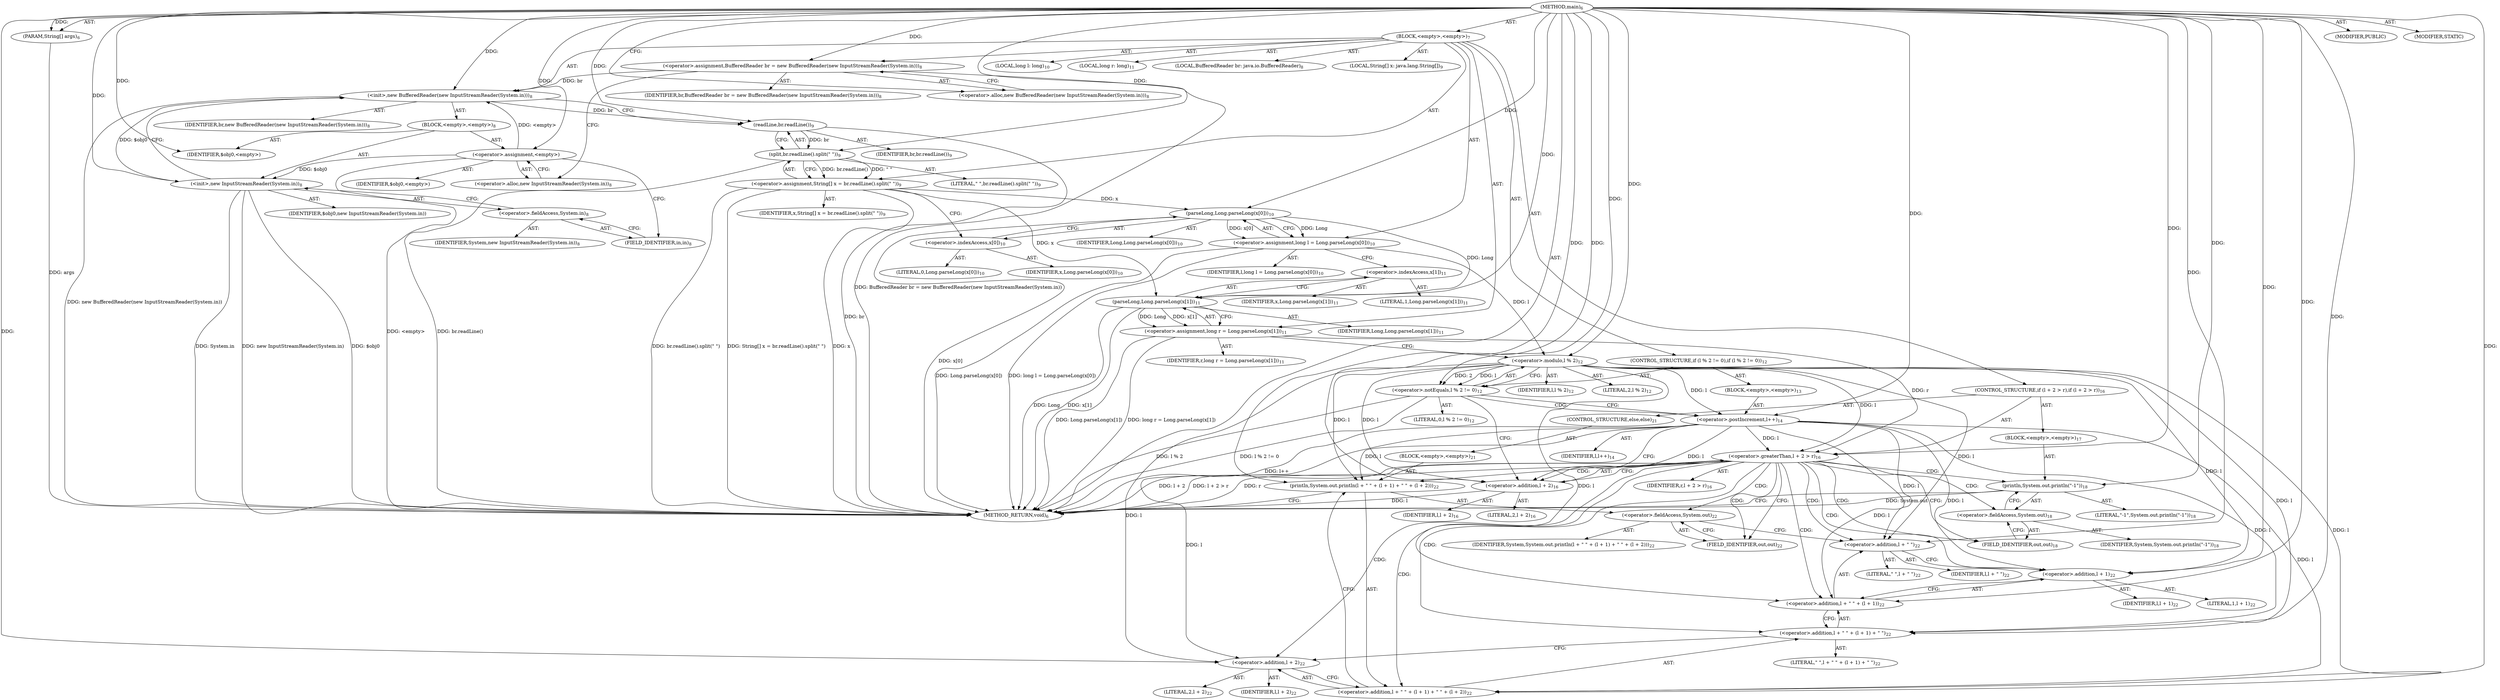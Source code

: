 digraph "main" {  
"19" [label = <(METHOD,main)<SUB>6</SUB>> ]
"20" [label = <(PARAM,String[] args)<SUB>6</SUB>> ]
"21" [label = <(BLOCK,&lt;empty&gt;,&lt;empty&gt;)<SUB>7</SUB>> ]
"4" [label = <(LOCAL,BufferedReader br: java.io.BufferedReader)<SUB>8</SUB>> ]
"22" [label = <(&lt;operator&gt;.assignment,BufferedReader br = new BufferedReader(new InputStreamReader(System.in)))<SUB>8</SUB>> ]
"23" [label = <(IDENTIFIER,br,BufferedReader br = new BufferedReader(new InputStreamReader(System.in)))<SUB>8</SUB>> ]
"24" [label = <(&lt;operator&gt;.alloc,new BufferedReader(new InputStreamReader(System.in)))<SUB>8</SUB>> ]
"25" [label = <(&lt;init&gt;,new BufferedReader(new InputStreamReader(System.in)))<SUB>8</SUB>> ]
"3" [label = <(IDENTIFIER,br,new BufferedReader(new InputStreamReader(System.in)))<SUB>8</SUB>> ]
"26" [label = <(BLOCK,&lt;empty&gt;,&lt;empty&gt;)<SUB>8</SUB>> ]
"27" [label = <(&lt;operator&gt;.assignment,&lt;empty&gt;)> ]
"28" [label = <(IDENTIFIER,$obj0,&lt;empty&gt;)> ]
"29" [label = <(&lt;operator&gt;.alloc,new InputStreamReader(System.in))<SUB>8</SUB>> ]
"30" [label = <(&lt;init&gt;,new InputStreamReader(System.in))<SUB>8</SUB>> ]
"31" [label = <(IDENTIFIER,$obj0,new InputStreamReader(System.in))> ]
"32" [label = <(&lt;operator&gt;.fieldAccess,System.in)<SUB>8</SUB>> ]
"33" [label = <(IDENTIFIER,System,new InputStreamReader(System.in))<SUB>8</SUB>> ]
"34" [label = <(FIELD_IDENTIFIER,in,in)<SUB>8</SUB>> ]
"35" [label = <(IDENTIFIER,$obj0,&lt;empty&gt;)> ]
"36" [label = <(LOCAL,String[] x: java.lang.String[])<SUB>9</SUB>> ]
"37" [label = <(&lt;operator&gt;.assignment,String[] x = br.readLine().split(&quot; &quot;))<SUB>9</SUB>> ]
"38" [label = <(IDENTIFIER,x,String[] x = br.readLine().split(&quot; &quot;))<SUB>9</SUB>> ]
"39" [label = <(split,br.readLine().split(&quot; &quot;))<SUB>9</SUB>> ]
"40" [label = <(readLine,br.readLine())<SUB>9</SUB>> ]
"41" [label = <(IDENTIFIER,br,br.readLine())<SUB>9</SUB>> ]
"42" [label = <(LITERAL,&quot; &quot;,br.readLine().split(&quot; &quot;))<SUB>9</SUB>> ]
"43" [label = <(LOCAL,long l: long)<SUB>10</SUB>> ]
"44" [label = <(&lt;operator&gt;.assignment,long l = Long.parseLong(x[0]))<SUB>10</SUB>> ]
"45" [label = <(IDENTIFIER,l,long l = Long.parseLong(x[0]))<SUB>10</SUB>> ]
"46" [label = <(parseLong,Long.parseLong(x[0]))<SUB>10</SUB>> ]
"47" [label = <(IDENTIFIER,Long,Long.parseLong(x[0]))<SUB>10</SUB>> ]
"48" [label = <(&lt;operator&gt;.indexAccess,x[0])<SUB>10</SUB>> ]
"49" [label = <(IDENTIFIER,x,Long.parseLong(x[0]))<SUB>10</SUB>> ]
"50" [label = <(LITERAL,0,Long.parseLong(x[0]))<SUB>10</SUB>> ]
"51" [label = <(LOCAL,long r: long)<SUB>11</SUB>> ]
"52" [label = <(&lt;operator&gt;.assignment,long r = Long.parseLong(x[1]))<SUB>11</SUB>> ]
"53" [label = <(IDENTIFIER,r,long r = Long.parseLong(x[1]))<SUB>11</SUB>> ]
"54" [label = <(parseLong,Long.parseLong(x[1]))<SUB>11</SUB>> ]
"55" [label = <(IDENTIFIER,Long,Long.parseLong(x[1]))<SUB>11</SUB>> ]
"56" [label = <(&lt;operator&gt;.indexAccess,x[1])<SUB>11</SUB>> ]
"57" [label = <(IDENTIFIER,x,Long.parseLong(x[1]))<SUB>11</SUB>> ]
"58" [label = <(LITERAL,1,Long.parseLong(x[1]))<SUB>11</SUB>> ]
"59" [label = <(CONTROL_STRUCTURE,if (l % 2 != 0),if (l % 2 != 0))<SUB>12</SUB>> ]
"60" [label = <(&lt;operator&gt;.notEquals,l % 2 != 0)<SUB>12</SUB>> ]
"61" [label = <(&lt;operator&gt;.modulo,l % 2)<SUB>12</SUB>> ]
"62" [label = <(IDENTIFIER,l,l % 2)<SUB>12</SUB>> ]
"63" [label = <(LITERAL,2,l % 2)<SUB>12</SUB>> ]
"64" [label = <(LITERAL,0,l % 2 != 0)<SUB>12</SUB>> ]
"65" [label = <(BLOCK,&lt;empty&gt;,&lt;empty&gt;)<SUB>13</SUB>> ]
"66" [label = <(&lt;operator&gt;.postIncrement,l++)<SUB>14</SUB>> ]
"67" [label = <(IDENTIFIER,l,l++)<SUB>14</SUB>> ]
"68" [label = <(CONTROL_STRUCTURE,if (l + 2 &gt; r),if (l + 2 &gt; r))<SUB>16</SUB>> ]
"69" [label = <(&lt;operator&gt;.greaterThan,l + 2 &gt; r)<SUB>16</SUB>> ]
"70" [label = <(&lt;operator&gt;.addition,l + 2)<SUB>16</SUB>> ]
"71" [label = <(IDENTIFIER,l,l + 2)<SUB>16</SUB>> ]
"72" [label = <(LITERAL,2,l + 2)<SUB>16</SUB>> ]
"73" [label = <(IDENTIFIER,r,l + 2 &gt; r)<SUB>16</SUB>> ]
"74" [label = <(BLOCK,&lt;empty&gt;,&lt;empty&gt;)<SUB>17</SUB>> ]
"75" [label = <(println,System.out.println(&quot;-1&quot;))<SUB>18</SUB>> ]
"76" [label = <(&lt;operator&gt;.fieldAccess,System.out)<SUB>18</SUB>> ]
"77" [label = <(IDENTIFIER,System,System.out.println(&quot;-1&quot;))<SUB>18</SUB>> ]
"78" [label = <(FIELD_IDENTIFIER,out,out)<SUB>18</SUB>> ]
"79" [label = <(LITERAL,&quot;-1&quot;,System.out.println(&quot;-1&quot;))<SUB>18</SUB>> ]
"80" [label = <(CONTROL_STRUCTURE,else,else)<SUB>21</SUB>> ]
"81" [label = <(BLOCK,&lt;empty&gt;,&lt;empty&gt;)<SUB>21</SUB>> ]
"82" [label = <(println,System.out.println(l + &quot; &quot; + (l + 1) + &quot; &quot; + (l + 2)))<SUB>22</SUB>> ]
"83" [label = <(&lt;operator&gt;.fieldAccess,System.out)<SUB>22</SUB>> ]
"84" [label = <(IDENTIFIER,System,System.out.println(l + &quot; &quot; + (l + 1) + &quot; &quot; + (l + 2)))<SUB>22</SUB>> ]
"85" [label = <(FIELD_IDENTIFIER,out,out)<SUB>22</SUB>> ]
"86" [label = <(&lt;operator&gt;.addition,l + &quot; &quot; + (l + 1) + &quot; &quot; + (l + 2))<SUB>22</SUB>> ]
"87" [label = <(&lt;operator&gt;.addition,l + &quot; &quot; + (l + 1) + &quot; &quot;)<SUB>22</SUB>> ]
"88" [label = <(&lt;operator&gt;.addition,l + &quot; &quot; + (l + 1))<SUB>22</SUB>> ]
"89" [label = <(&lt;operator&gt;.addition,l + &quot; &quot;)<SUB>22</SUB>> ]
"90" [label = <(IDENTIFIER,l,l + &quot; &quot;)<SUB>22</SUB>> ]
"91" [label = <(LITERAL,&quot; &quot;,l + &quot; &quot;)<SUB>22</SUB>> ]
"92" [label = <(&lt;operator&gt;.addition,l + 1)<SUB>22</SUB>> ]
"93" [label = <(IDENTIFIER,l,l + 1)<SUB>22</SUB>> ]
"94" [label = <(LITERAL,1,l + 1)<SUB>22</SUB>> ]
"95" [label = <(LITERAL,&quot; &quot;,l + &quot; &quot; + (l + 1) + &quot; &quot;)<SUB>22</SUB>> ]
"96" [label = <(&lt;operator&gt;.addition,l + 2)<SUB>22</SUB>> ]
"97" [label = <(IDENTIFIER,l,l + 2)<SUB>22</SUB>> ]
"98" [label = <(LITERAL,2,l + 2)<SUB>22</SUB>> ]
"99" [label = <(MODIFIER,PUBLIC)> ]
"100" [label = <(MODIFIER,STATIC)> ]
"101" [label = <(METHOD_RETURN,void)<SUB>6</SUB>> ]
  "19" -> "20"  [ label = "AST: "] 
  "19" -> "21"  [ label = "AST: "] 
  "19" -> "99"  [ label = "AST: "] 
  "19" -> "100"  [ label = "AST: "] 
  "19" -> "101"  [ label = "AST: "] 
  "21" -> "4"  [ label = "AST: "] 
  "21" -> "22"  [ label = "AST: "] 
  "21" -> "25"  [ label = "AST: "] 
  "21" -> "36"  [ label = "AST: "] 
  "21" -> "37"  [ label = "AST: "] 
  "21" -> "43"  [ label = "AST: "] 
  "21" -> "44"  [ label = "AST: "] 
  "21" -> "51"  [ label = "AST: "] 
  "21" -> "52"  [ label = "AST: "] 
  "21" -> "59"  [ label = "AST: "] 
  "21" -> "68"  [ label = "AST: "] 
  "22" -> "23"  [ label = "AST: "] 
  "22" -> "24"  [ label = "AST: "] 
  "25" -> "3"  [ label = "AST: "] 
  "25" -> "26"  [ label = "AST: "] 
  "26" -> "27"  [ label = "AST: "] 
  "26" -> "30"  [ label = "AST: "] 
  "26" -> "35"  [ label = "AST: "] 
  "27" -> "28"  [ label = "AST: "] 
  "27" -> "29"  [ label = "AST: "] 
  "30" -> "31"  [ label = "AST: "] 
  "30" -> "32"  [ label = "AST: "] 
  "32" -> "33"  [ label = "AST: "] 
  "32" -> "34"  [ label = "AST: "] 
  "37" -> "38"  [ label = "AST: "] 
  "37" -> "39"  [ label = "AST: "] 
  "39" -> "40"  [ label = "AST: "] 
  "39" -> "42"  [ label = "AST: "] 
  "40" -> "41"  [ label = "AST: "] 
  "44" -> "45"  [ label = "AST: "] 
  "44" -> "46"  [ label = "AST: "] 
  "46" -> "47"  [ label = "AST: "] 
  "46" -> "48"  [ label = "AST: "] 
  "48" -> "49"  [ label = "AST: "] 
  "48" -> "50"  [ label = "AST: "] 
  "52" -> "53"  [ label = "AST: "] 
  "52" -> "54"  [ label = "AST: "] 
  "54" -> "55"  [ label = "AST: "] 
  "54" -> "56"  [ label = "AST: "] 
  "56" -> "57"  [ label = "AST: "] 
  "56" -> "58"  [ label = "AST: "] 
  "59" -> "60"  [ label = "AST: "] 
  "59" -> "65"  [ label = "AST: "] 
  "60" -> "61"  [ label = "AST: "] 
  "60" -> "64"  [ label = "AST: "] 
  "61" -> "62"  [ label = "AST: "] 
  "61" -> "63"  [ label = "AST: "] 
  "65" -> "66"  [ label = "AST: "] 
  "66" -> "67"  [ label = "AST: "] 
  "68" -> "69"  [ label = "AST: "] 
  "68" -> "74"  [ label = "AST: "] 
  "68" -> "80"  [ label = "AST: "] 
  "69" -> "70"  [ label = "AST: "] 
  "69" -> "73"  [ label = "AST: "] 
  "70" -> "71"  [ label = "AST: "] 
  "70" -> "72"  [ label = "AST: "] 
  "74" -> "75"  [ label = "AST: "] 
  "75" -> "76"  [ label = "AST: "] 
  "75" -> "79"  [ label = "AST: "] 
  "76" -> "77"  [ label = "AST: "] 
  "76" -> "78"  [ label = "AST: "] 
  "80" -> "81"  [ label = "AST: "] 
  "81" -> "82"  [ label = "AST: "] 
  "82" -> "83"  [ label = "AST: "] 
  "82" -> "86"  [ label = "AST: "] 
  "83" -> "84"  [ label = "AST: "] 
  "83" -> "85"  [ label = "AST: "] 
  "86" -> "87"  [ label = "AST: "] 
  "86" -> "96"  [ label = "AST: "] 
  "87" -> "88"  [ label = "AST: "] 
  "87" -> "95"  [ label = "AST: "] 
  "88" -> "89"  [ label = "AST: "] 
  "88" -> "92"  [ label = "AST: "] 
  "89" -> "90"  [ label = "AST: "] 
  "89" -> "91"  [ label = "AST: "] 
  "92" -> "93"  [ label = "AST: "] 
  "92" -> "94"  [ label = "AST: "] 
  "96" -> "97"  [ label = "AST: "] 
  "96" -> "98"  [ label = "AST: "] 
  "22" -> "29"  [ label = "CFG: "] 
  "25" -> "40"  [ label = "CFG: "] 
  "37" -> "48"  [ label = "CFG: "] 
  "44" -> "56"  [ label = "CFG: "] 
  "52" -> "61"  [ label = "CFG: "] 
  "24" -> "22"  [ label = "CFG: "] 
  "39" -> "37"  [ label = "CFG: "] 
  "46" -> "44"  [ label = "CFG: "] 
  "54" -> "52"  [ label = "CFG: "] 
  "60" -> "66"  [ label = "CFG: "] 
  "60" -> "70"  [ label = "CFG: "] 
  "69" -> "78"  [ label = "CFG: "] 
  "69" -> "85"  [ label = "CFG: "] 
  "27" -> "34"  [ label = "CFG: "] 
  "30" -> "25"  [ label = "CFG: "] 
  "40" -> "39"  [ label = "CFG: "] 
  "48" -> "46"  [ label = "CFG: "] 
  "56" -> "54"  [ label = "CFG: "] 
  "61" -> "60"  [ label = "CFG: "] 
  "66" -> "70"  [ label = "CFG: "] 
  "70" -> "69"  [ label = "CFG: "] 
  "75" -> "101"  [ label = "CFG: "] 
  "29" -> "27"  [ label = "CFG: "] 
  "32" -> "30"  [ label = "CFG: "] 
  "76" -> "75"  [ label = "CFG: "] 
  "82" -> "101"  [ label = "CFG: "] 
  "34" -> "32"  [ label = "CFG: "] 
  "78" -> "76"  [ label = "CFG: "] 
  "83" -> "89"  [ label = "CFG: "] 
  "86" -> "82"  [ label = "CFG: "] 
  "85" -> "83"  [ label = "CFG: "] 
  "87" -> "96"  [ label = "CFG: "] 
  "96" -> "86"  [ label = "CFG: "] 
  "88" -> "87"  [ label = "CFG: "] 
  "89" -> "92"  [ label = "CFG: "] 
  "92" -> "88"  [ label = "CFG: "] 
  "19" -> "24"  [ label = "CFG: "] 
  "20" -> "101"  [ label = "DDG: args"] 
  "22" -> "101"  [ label = "DDG: BufferedReader br = new BufferedReader(new InputStreamReader(System.in))"] 
  "27" -> "101"  [ label = "DDG: &lt;empty&gt;"] 
  "30" -> "101"  [ label = "DDG: $obj0"] 
  "30" -> "101"  [ label = "DDG: System.in"] 
  "30" -> "101"  [ label = "DDG: new InputStreamReader(System.in)"] 
  "25" -> "101"  [ label = "DDG: new BufferedReader(new InputStreamReader(System.in))"] 
  "37" -> "101"  [ label = "DDG: x"] 
  "40" -> "101"  [ label = "DDG: br"] 
  "39" -> "101"  [ label = "DDG: br.readLine()"] 
  "37" -> "101"  [ label = "DDG: br.readLine().split(&quot; &quot;)"] 
  "37" -> "101"  [ label = "DDG: String[] x = br.readLine().split(&quot; &quot;)"] 
  "46" -> "101"  [ label = "DDG: x[0]"] 
  "44" -> "101"  [ label = "DDG: Long.parseLong(x[0])"] 
  "44" -> "101"  [ label = "DDG: long l = Long.parseLong(x[0])"] 
  "54" -> "101"  [ label = "DDG: Long"] 
  "54" -> "101"  [ label = "DDG: x[1]"] 
  "52" -> "101"  [ label = "DDG: Long.parseLong(x[1])"] 
  "52" -> "101"  [ label = "DDG: long r = Long.parseLong(x[1])"] 
  "60" -> "101"  [ label = "DDG: l % 2"] 
  "60" -> "101"  [ label = "DDG: l % 2 != 0"] 
  "66" -> "101"  [ label = "DDG: l++"] 
  "70" -> "101"  [ label = "DDG: l"] 
  "69" -> "101"  [ label = "DDG: l + 2"] 
  "69" -> "101"  [ label = "DDG: r"] 
  "69" -> "101"  [ label = "DDG: l + 2 &gt; r"] 
  "75" -> "101"  [ label = "DDG: System.out"] 
  "19" -> "20"  [ label = "DDG: "] 
  "19" -> "22"  [ label = "DDG: "] 
  "39" -> "37"  [ label = "DDG: br.readLine()"] 
  "39" -> "37"  [ label = "DDG: &quot; &quot;"] 
  "46" -> "44"  [ label = "DDG: Long"] 
  "46" -> "44"  [ label = "DDG: x[0]"] 
  "54" -> "52"  [ label = "DDG: Long"] 
  "54" -> "52"  [ label = "DDG: x[1]"] 
  "22" -> "25"  [ label = "DDG: br"] 
  "19" -> "25"  [ label = "DDG: "] 
  "27" -> "25"  [ label = "DDG: &lt;empty&gt;"] 
  "30" -> "25"  [ label = "DDG: $obj0"] 
  "19" -> "27"  [ label = "DDG: "] 
  "19" -> "35"  [ label = "DDG: "] 
  "40" -> "39"  [ label = "DDG: br"] 
  "19" -> "39"  [ label = "DDG: "] 
  "19" -> "46"  [ label = "DDG: "] 
  "37" -> "46"  [ label = "DDG: x"] 
  "46" -> "54"  [ label = "DDG: Long"] 
  "19" -> "54"  [ label = "DDG: "] 
  "37" -> "54"  [ label = "DDG: x"] 
  "61" -> "60"  [ label = "DDG: l"] 
  "61" -> "60"  [ label = "DDG: 2"] 
  "19" -> "60"  [ label = "DDG: "] 
  "61" -> "69"  [ label = "DDG: l"] 
  "66" -> "69"  [ label = "DDG: l"] 
  "19" -> "69"  [ label = "DDG: "] 
  "52" -> "69"  [ label = "DDG: r"] 
  "27" -> "30"  [ label = "DDG: $obj0"] 
  "19" -> "30"  [ label = "DDG: "] 
  "25" -> "40"  [ label = "DDG: br"] 
  "19" -> "40"  [ label = "DDG: "] 
  "44" -> "61"  [ label = "DDG: l"] 
  "19" -> "61"  [ label = "DDG: "] 
  "61" -> "66"  [ label = "DDG: l"] 
  "19" -> "66"  [ label = "DDG: "] 
  "61" -> "70"  [ label = "DDG: l"] 
  "66" -> "70"  [ label = "DDG: l"] 
  "19" -> "70"  [ label = "DDG: "] 
  "19" -> "75"  [ label = "DDG: "] 
  "19" -> "82"  [ label = "DDG: "] 
  "61" -> "82"  [ label = "DDG: l"] 
  "66" -> "82"  [ label = "DDG: l"] 
  "19" -> "86"  [ label = "DDG: "] 
  "61" -> "86"  [ label = "DDG: l"] 
  "66" -> "86"  [ label = "DDG: l"] 
  "19" -> "87"  [ label = "DDG: "] 
  "61" -> "87"  [ label = "DDG: l"] 
  "66" -> "87"  [ label = "DDG: l"] 
  "19" -> "96"  [ label = "DDG: "] 
  "61" -> "96"  [ label = "DDG: l"] 
  "66" -> "96"  [ label = "DDG: l"] 
  "19" -> "88"  [ label = "DDG: "] 
  "61" -> "88"  [ label = "DDG: l"] 
  "66" -> "88"  [ label = "DDG: l"] 
  "19" -> "89"  [ label = "DDG: "] 
  "61" -> "89"  [ label = "DDG: l"] 
  "66" -> "89"  [ label = "DDG: l"] 
  "19" -> "92"  [ label = "DDG: "] 
  "61" -> "92"  [ label = "DDG: l"] 
  "66" -> "92"  [ label = "DDG: l"] 
  "60" -> "66"  [ label = "CDG: "] 
  "69" -> "96"  [ label = "CDG: "] 
  "69" -> "83"  [ label = "CDG: "] 
  "69" -> "89"  [ label = "CDG: "] 
  "69" -> "75"  [ label = "CDG: "] 
  "69" -> "85"  [ label = "CDG: "] 
  "69" -> "88"  [ label = "CDG: "] 
  "69" -> "92"  [ label = "CDG: "] 
  "69" -> "76"  [ label = "CDG: "] 
  "69" -> "87"  [ label = "CDG: "] 
  "69" -> "82"  [ label = "CDG: "] 
  "69" -> "78"  [ label = "CDG: "] 
  "69" -> "86"  [ label = "CDG: "] 
}
